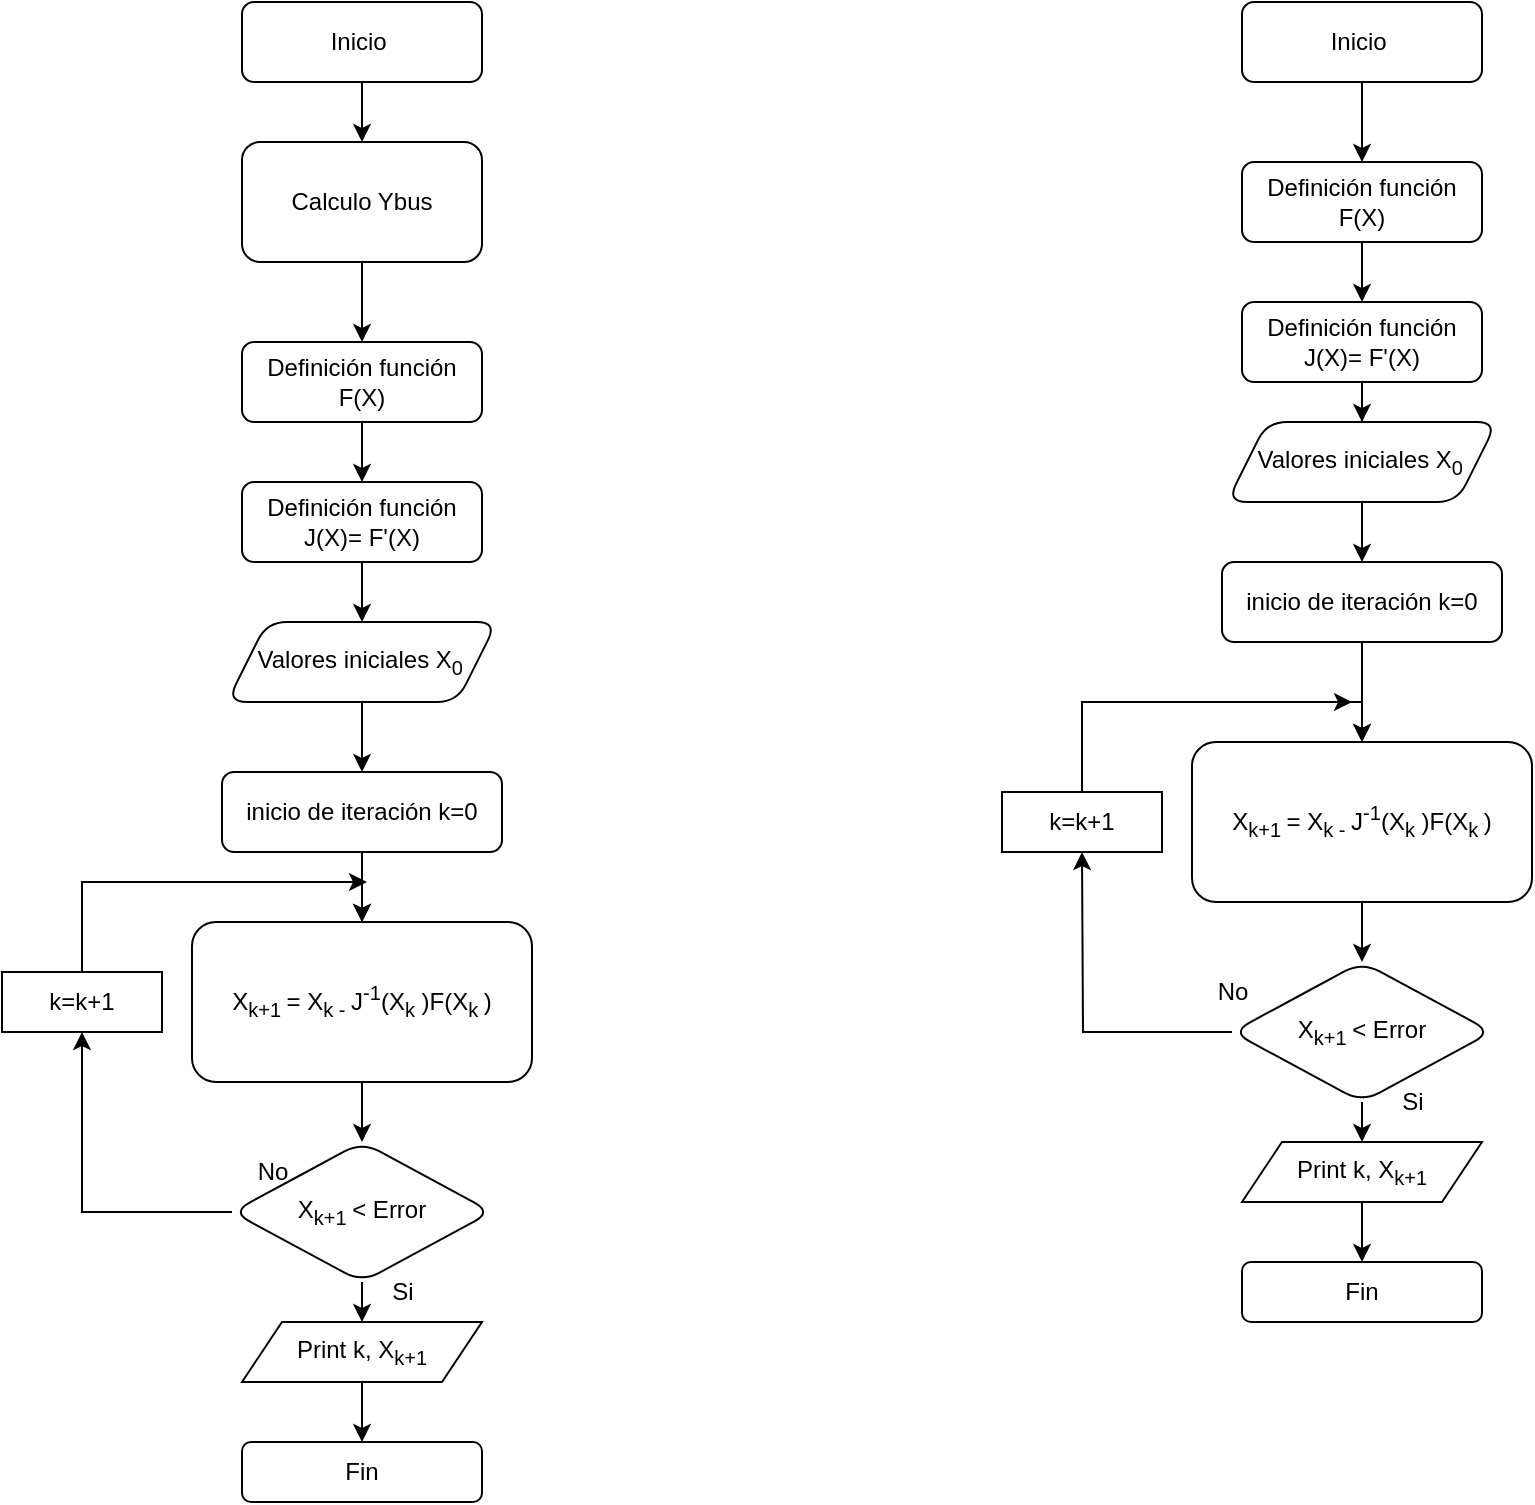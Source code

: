 <mxfile version="24.6.4" type="github">
  <diagram id="C5RBs43oDa-KdzZeNtuy" name="Page-1">
    <mxGraphModel dx="1050" dy="565" grid="1" gridSize="10" guides="1" tooltips="1" connect="1" arrows="1" fold="1" page="1" pageScale="1" pageWidth="827" pageHeight="1169" math="0" shadow="0">
      <root>
        <mxCell id="WIyWlLk6GJQsqaUBKTNV-0" />
        <mxCell id="WIyWlLk6GJQsqaUBKTNV-1" parent="WIyWlLk6GJQsqaUBKTNV-0" />
        <mxCell id="wX5a2SYH3qHlTthoyDLI-11" value="" style="edgeStyle=orthogonalEdgeStyle;rounded=0;orthogonalLoop=1;jettySize=auto;html=1;" edge="1" parent="WIyWlLk6GJQsqaUBKTNV-1" source="WIyWlLk6GJQsqaUBKTNV-3" target="wX5a2SYH3qHlTthoyDLI-10">
          <mxGeometry relative="1" as="geometry" />
        </mxCell>
        <mxCell id="WIyWlLk6GJQsqaUBKTNV-3" value="Inicio&amp;nbsp;" style="rounded=1;whiteSpace=wrap;html=1;fontSize=12;glass=0;strokeWidth=1;shadow=0;" parent="WIyWlLk6GJQsqaUBKTNV-1" vertex="1">
          <mxGeometry x="160" y="20" width="120" height="40" as="geometry" />
        </mxCell>
        <mxCell id="wX5a2SYH3qHlTthoyDLI-24" value="" style="edgeStyle=orthogonalEdgeStyle;rounded=0;orthogonalLoop=1;jettySize=auto;html=1;" edge="1" parent="WIyWlLk6GJQsqaUBKTNV-1" source="wX5a2SYH3qHlTthoyDLI-10">
          <mxGeometry relative="1" as="geometry">
            <mxPoint x="220" y="190" as="targetPoint" />
          </mxGeometry>
        </mxCell>
        <mxCell id="wX5a2SYH3qHlTthoyDLI-10" value="Calculo Ybus" style="whiteSpace=wrap;html=1;rounded=1;glass=0;strokeWidth=1;shadow=0;" vertex="1" parent="WIyWlLk6GJQsqaUBKTNV-1">
          <mxGeometry x="160" y="90" width="120" height="60" as="geometry" />
        </mxCell>
        <mxCell id="wX5a2SYH3qHlTthoyDLI-16" value="" style="edgeStyle=orthogonalEdgeStyle;rounded=0;orthogonalLoop=1;jettySize=auto;html=1;" edge="1" parent="WIyWlLk6GJQsqaUBKTNV-1" source="wX5a2SYH3qHlTthoyDLI-14" target="wX5a2SYH3qHlTthoyDLI-15">
          <mxGeometry relative="1" as="geometry" />
        </mxCell>
        <mxCell id="wX5a2SYH3qHlTthoyDLI-14" value="Inicio&amp;nbsp;" style="rounded=1;whiteSpace=wrap;html=1;fontSize=12;glass=0;strokeWidth=1;shadow=0;" vertex="1" parent="WIyWlLk6GJQsqaUBKTNV-1">
          <mxGeometry x="660" y="20" width="120" height="40" as="geometry" />
        </mxCell>
        <mxCell id="wX5a2SYH3qHlTthoyDLI-18" value="" style="edgeStyle=orthogonalEdgeStyle;rounded=0;orthogonalLoop=1;jettySize=auto;html=1;" edge="1" parent="WIyWlLk6GJQsqaUBKTNV-1" source="wX5a2SYH3qHlTthoyDLI-15" target="wX5a2SYH3qHlTthoyDLI-17">
          <mxGeometry relative="1" as="geometry" />
        </mxCell>
        <mxCell id="wX5a2SYH3qHlTthoyDLI-15" value="Definición función F(X)" style="rounded=1;whiteSpace=wrap;html=1;fontSize=12;glass=0;strokeWidth=1;shadow=0;" vertex="1" parent="WIyWlLk6GJQsqaUBKTNV-1">
          <mxGeometry x="660" y="100" width="120" height="40" as="geometry" />
        </mxCell>
        <mxCell id="wX5a2SYH3qHlTthoyDLI-20" value="" style="edgeStyle=orthogonalEdgeStyle;rounded=0;orthogonalLoop=1;jettySize=auto;html=1;" edge="1" parent="WIyWlLk6GJQsqaUBKTNV-1" source="wX5a2SYH3qHlTthoyDLI-17" target="wX5a2SYH3qHlTthoyDLI-19">
          <mxGeometry relative="1" as="geometry" />
        </mxCell>
        <mxCell id="wX5a2SYH3qHlTthoyDLI-17" value="Definición función J(X)= F&#39;(X)" style="whiteSpace=wrap;html=1;rounded=1;glass=0;strokeWidth=1;shadow=0;" vertex="1" parent="WIyWlLk6GJQsqaUBKTNV-1">
          <mxGeometry x="660" y="170" width="120" height="40" as="geometry" />
        </mxCell>
        <mxCell id="wX5a2SYH3qHlTthoyDLI-22" value="" style="edgeStyle=orthogonalEdgeStyle;rounded=0;orthogonalLoop=1;jettySize=auto;html=1;" edge="1" parent="WIyWlLk6GJQsqaUBKTNV-1" source="wX5a2SYH3qHlTthoyDLI-19" target="wX5a2SYH3qHlTthoyDLI-21">
          <mxGeometry relative="1" as="geometry" />
        </mxCell>
        <mxCell id="wX5a2SYH3qHlTthoyDLI-19" value="Valores iniciales X&lt;sub&gt;0&amp;nbsp;&lt;/sub&gt;" style="shape=parallelogram;perimeter=parallelogramPerimeter;whiteSpace=wrap;html=1;fixedSize=1;rounded=1;glass=0;strokeWidth=1;shadow=0;align=center;" vertex="1" parent="WIyWlLk6GJQsqaUBKTNV-1">
          <mxGeometry x="652.5" y="230" width="135" height="40" as="geometry" />
        </mxCell>
        <mxCell id="wX5a2SYH3qHlTthoyDLI-54" style="edgeStyle=orthogonalEdgeStyle;rounded=0;orthogonalLoop=1;jettySize=auto;html=1;exitX=0.5;exitY=1;exitDx=0;exitDy=0;entryX=0.5;entryY=0;entryDx=0;entryDy=0;" edge="1" parent="WIyWlLk6GJQsqaUBKTNV-1" source="wX5a2SYH3qHlTthoyDLI-21" target="wX5a2SYH3qHlTthoyDLI-28">
          <mxGeometry relative="1" as="geometry" />
        </mxCell>
        <mxCell id="wX5a2SYH3qHlTthoyDLI-21" value="inicio de iteración k=0" style="whiteSpace=wrap;html=1;rounded=1;glass=0;strokeWidth=1;shadow=0;" vertex="1" parent="WIyWlLk6GJQsqaUBKTNV-1">
          <mxGeometry x="650" y="300" width="140" height="40" as="geometry" />
        </mxCell>
        <mxCell id="wX5a2SYH3qHlTthoyDLI-32" value="" style="edgeStyle=orthogonalEdgeStyle;rounded=0;orthogonalLoop=1;jettySize=auto;html=1;" edge="1" parent="WIyWlLk6GJQsqaUBKTNV-1" source="wX5a2SYH3qHlTthoyDLI-28" target="wX5a2SYH3qHlTthoyDLI-31">
          <mxGeometry relative="1" as="geometry" />
        </mxCell>
        <mxCell id="wX5a2SYH3qHlTthoyDLI-28" value="&lt;span style=&quot;font-size: 12px;&quot;&gt;X&lt;/span&gt;&lt;sub&gt;k+1&amp;nbsp;&lt;/sub&gt;= X&lt;sub&gt;k - &lt;/sub&gt;J&lt;sup&gt;-1&lt;/sup&gt;(X&lt;sub&gt;k&lt;/sub&gt;&amp;nbsp;)F(X&lt;sub&gt;k&amp;nbsp;&lt;/sub&gt;)" style="whiteSpace=wrap;html=1;rounded=1;glass=0;strokeWidth=1;shadow=0;" vertex="1" parent="WIyWlLk6GJQsqaUBKTNV-1">
          <mxGeometry x="635" y="390" width="170" height="80" as="geometry" />
        </mxCell>
        <mxCell id="wX5a2SYH3qHlTthoyDLI-43" style="edgeStyle=orthogonalEdgeStyle;rounded=0;orthogonalLoop=1;jettySize=auto;html=1;exitX=0;exitY=0.5;exitDx=0;exitDy=0;entryX=0.5;entryY=1;entryDx=0;entryDy=0;" edge="1" parent="WIyWlLk6GJQsqaUBKTNV-1" source="wX5a2SYH3qHlTthoyDLI-31">
          <mxGeometry relative="1" as="geometry">
            <mxPoint x="580" y="445" as="targetPoint" />
          </mxGeometry>
        </mxCell>
        <mxCell id="wX5a2SYH3qHlTthoyDLI-51" style="edgeStyle=orthogonalEdgeStyle;rounded=0;orthogonalLoop=1;jettySize=auto;html=1;exitX=0.5;exitY=1;exitDx=0;exitDy=0;entryX=0.5;entryY=0;entryDx=0;entryDy=0;" edge="1" parent="WIyWlLk6GJQsqaUBKTNV-1" source="wX5a2SYH3qHlTthoyDLI-31" target="wX5a2SYH3qHlTthoyDLI-49">
          <mxGeometry relative="1" as="geometry" />
        </mxCell>
        <mxCell id="wX5a2SYH3qHlTthoyDLI-31" value="X&lt;sub&gt;k+1 &lt;/sub&gt;&amp;lt; Error" style="rhombus;whiteSpace=wrap;html=1;rounded=1;glass=0;strokeWidth=1;shadow=0;" vertex="1" parent="WIyWlLk6GJQsqaUBKTNV-1">
          <mxGeometry x="655" y="500" width="130" height="70" as="geometry" />
        </mxCell>
        <mxCell id="wX5a2SYH3qHlTthoyDLI-53" style="edgeStyle=orthogonalEdgeStyle;rounded=0;orthogonalLoop=1;jettySize=auto;html=1;exitX=0.5;exitY=0;exitDx=0;exitDy=0;entryX=0.5;entryY=0;entryDx=0;entryDy=0;" edge="1" parent="WIyWlLk6GJQsqaUBKTNV-1" target="wX5a2SYH3qHlTthoyDLI-28">
          <mxGeometry relative="1" as="geometry">
            <mxPoint x="580" y="415" as="sourcePoint" />
            <Array as="points">
              <mxPoint x="580" y="370" />
              <mxPoint x="720" y="370" />
            </Array>
          </mxGeometry>
        </mxCell>
        <mxCell id="wX5a2SYH3qHlTthoyDLI-40" value="k=k+1" style="whiteSpace=wrap;html=1;" vertex="1" parent="WIyWlLk6GJQsqaUBKTNV-1">
          <mxGeometry x="540" y="415" width="80" height="30" as="geometry" />
        </mxCell>
        <mxCell id="wX5a2SYH3qHlTthoyDLI-47" value="" style="endArrow=classic;html=1;rounded=0;" edge="1" parent="WIyWlLk6GJQsqaUBKTNV-1">
          <mxGeometry width="50" height="50" relative="1" as="geometry">
            <mxPoint x="620" y="370" as="sourcePoint" />
            <mxPoint x="715" y="370" as="targetPoint" />
          </mxGeometry>
        </mxCell>
        <mxCell id="wX5a2SYH3qHlTthoyDLI-48" value="No" style="text;html=1;align=center;verticalAlign=middle;resizable=0;points=[];autosize=1;strokeColor=none;fillColor=none;" vertex="1" parent="WIyWlLk6GJQsqaUBKTNV-1">
          <mxGeometry x="635" y="500" width="40" height="30" as="geometry" />
        </mxCell>
        <mxCell id="wX5a2SYH3qHlTthoyDLI-52" style="edgeStyle=orthogonalEdgeStyle;rounded=0;orthogonalLoop=1;jettySize=auto;html=1;exitX=0.5;exitY=1;exitDx=0;exitDy=0;entryX=0.5;entryY=0;entryDx=0;entryDy=0;" edge="1" parent="WIyWlLk6GJQsqaUBKTNV-1" source="wX5a2SYH3qHlTthoyDLI-49" target="wX5a2SYH3qHlTthoyDLI-50">
          <mxGeometry relative="1" as="geometry" />
        </mxCell>
        <mxCell id="wX5a2SYH3qHlTthoyDLI-49" value="Print k, &lt;span style=&quot;text-wrap: nowrap;&quot;&gt;X&lt;sub&gt;k+1&lt;/sub&gt;&lt;/span&gt;" style="shape=parallelogram;perimeter=parallelogramPerimeter;whiteSpace=wrap;html=1;fixedSize=1;" vertex="1" parent="WIyWlLk6GJQsqaUBKTNV-1">
          <mxGeometry x="660" y="590" width="120" height="30" as="geometry" />
        </mxCell>
        <mxCell id="wX5a2SYH3qHlTthoyDLI-50" value="Fin" style="rounded=1;whiteSpace=wrap;html=1;" vertex="1" parent="WIyWlLk6GJQsqaUBKTNV-1">
          <mxGeometry x="660" y="650" width="120" height="30" as="geometry" />
        </mxCell>
        <mxCell id="wX5a2SYH3qHlTthoyDLI-55" value="Si" style="text;html=1;align=center;verticalAlign=middle;resizable=0;points=[];autosize=1;strokeColor=none;fillColor=none;" vertex="1" parent="WIyWlLk6GJQsqaUBKTNV-1">
          <mxGeometry x="730" y="555" width="30" height="30" as="geometry" />
        </mxCell>
        <mxCell id="wX5a2SYH3qHlTthoyDLI-56" value="" style="edgeStyle=orthogonalEdgeStyle;rounded=0;orthogonalLoop=1;jettySize=auto;html=1;" edge="1" parent="WIyWlLk6GJQsqaUBKTNV-1" source="wX5a2SYH3qHlTthoyDLI-57" target="wX5a2SYH3qHlTthoyDLI-59">
          <mxGeometry relative="1" as="geometry" />
        </mxCell>
        <mxCell id="wX5a2SYH3qHlTthoyDLI-57" value="Definición función F(X)" style="rounded=1;whiteSpace=wrap;html=1;fontSize=12;glass=0;strokeWidth=1;shadow=0;" vertex="1" parent="WIyWlLk6GJQsqaUBKTNV-1">
          <mxGeometry x="160" y="190" width="120" height="40" as="geometry" />
        </mxCell>
        <mxCell id="wX5a2SYH3qHlTthoyDLI-58" value="" style="edgeStyle=orthogonalEdgeStyle;rounded=0;orthogonalLoop=1;jettySize=auto;html=1;" edge="1" parent="WIyWlLk6GJQsqaUBKTNV-1" source="wX5a2SYH3qHlTthoyDLI-59" target="wX5a2SYH3qHlTthoyDLI-61">
          <mxGeometry relative="1" as="geometry" />
        </mxCell>
        <mxCell id="wX5a2SYH3qHlTthoyDLI-59" value="Definición función J(X)= F&#39;(X)" style="whiteSpace=wrap;html=1;rounded=1;glass=0;strokeWidth=1;shadow=0;" vertex="1" parent="WIyWlLk6GJQsqaUBKTNV-1">
          <mxGeometry x="160" y="260" width="120" height="40" as="geometry" />
        </mxCell>
        <mxCell id="wX5a2SYH3qHlTthoyDLI-60" value="" style="edgeStyle=orthogonalEdgeStyle;rounded=0;orthogonalLoop=1;jettySize=auto;html=1;" edge="1" parent="WIyWlLk6GJQsqaUBKTNV-1" source="wX5a2SYH3qHlTthoyDLI-61" target="wX5a2SYH3qHlTthoyDLI-63">
          <mxGeometry relative="1" as="geometry" />
        </mxCell>
        <mxCell id="wX5a2SYH3qHlTthoyDLI-61" value="Valores iniciales X&lt;sub&gt;0&amp;nbsp;&lt;/sub&gt;" style="shape=parallelogram;perimeter=parallelogramPerimeter;whiteSpace=wrap;html=1;fixedSize=1;rounded=1;glass=0;strokeWidth=1;shadow=0;align=center;" vertex="1" parent="WIyWlLk6GJQsqaUBKTNV-1">
          <mxGeometry x="152.5" y="330" width="135" height="40" as="geometry" />
        </mxCell>
        <mxCell id="wX5a2SYH3qHlTthoyDLI-62" style="edgeStyle=orthogonalEdgeStyle;rounded=0;orthogonalLoop=1;jettySize=auto;html=1;exitX=0.5;exitY=1;exitDx=0;exitDy=0;entryX=0.5;entryY=0;entryDx=0;entryDy=0;" edge="1" parent="WIyWlLk6GJQsqaUBKTNV-1" source="wX5a2SYH3qHlTthoyDLI-63" target="wX5a2SYH3qHlTthoyDLI-65">
          <mxGeometry relative="1" as="geometry" />
        </mxCell>
        <mxCell id="wX5a2SYH3qHlTthoyDLI-63" value="inicio de iteración k=0" style="whiteSpace=wrap;html=1;rounded=1;glass=0;strokeWidth=1;shadow=0;" vertex="1" parent="WIyWlLk6GJQsqaUBKTNV-1">
          <mxGeometry x="150" y="405" width="140" height="40" as="geometry" />
        </mxCell>
        <mxCell id="wX5a2SYH3qHlTthoyDLI-64" value="" style="edgeStyle=orthogonalEdgeStyle;rounded=0;orthogonalLoop=1;jettySize=auto;html=1;" edge="1" parent="WIyWlLk6GJQsqaUBKTNV-1" source="wX5a2SYH3qHlTthoyDLI-65" target="wX5a2SYH3qHlTthoyDLI-68">
          <mxGeometry relative="1" as="geometry" />
        </mxCell>
        <mxCell id="wX5a2SYH3qHlTthoyDLI-65" value="&lt;span style=&quot;font-size: 12px;&quot;&gt;X&lt;/span&gt;&lt;sub&gt;k+1&amp;nbsp;&lt;/sub&gt;= X&lt;sub&gt;k - &lt;/sub&gt;J&lt;sup&gt;-1&lt;/sup&gt;(X&lt;sub&gt;k&lt;/sub&gt;&amp;nbsp;)F(X&lt;sub&gt;k&amp;nbsp;&lt;/sub&gt;)" style="whiteSpace=wrap;html=1;rounded=1;glass=0;strokeWidth=1;shadow=0;" vertex="1" parent="WIyWlLk6GJQsqaUBKTNV-1">
          <mxGeometry x="135" y="480" width="170" height="80" as="geometry" />
        </mxCell>
        <mxCell id="wX5a2SYH3qHlTthoyDLI-66" style="edgeStyle=orthogonalEdgeStyle;rounded=0;orthogonalLoop=1;jettySize=auto;html=1;exitX=0;exitY=0.5;exitDx=0;exitDy=0;entryX=0.5;entryY=1;entryDx=0;entryDy=0;" edge="1" parent="WIyWlLk6GJQsqaUBKTNV-1" source="wX5a2SYH3qHlTthoyDLI-68" target="wX5a2SYH3qHlTthoyDLI-70">
          <mxGeometry relative="1" as="geometry" />
        </mxCell>
        <mxCell id="wX5a2SYH3qHlTthoyDLI-67" style="edgeStyle=orthogonalEdgeStyle;rounded=0;orthogonalLoop=1;jettySize=auto;html=1;exitX=0.5;exitY=1;exitDx=0;exitDy=0;entryX=0.5;entryY=0;entryDx=0;entryDy=0;" edge="1" parent="WIyWlLk6GJQsqaUBKTNV-1" source="wX5a2SYH3qHlTthoyDLI-68" target="wX5a2SYH3qHlTthoyDLI-74">
          <mxGeometry relative="1" as="geometry" />
        </mxCell>
        <mxCell id="wX5a2SYH3qHlTthoyDLI-68" value="X&lt;sub&gt;k+1 &lt;/sub&gt;&amp;lt; Error" style="rhombus;whiteSpace=wrap;html=1;rounded=1;glass=0;strokeWidth=1;shadow=0;" vertex="1" parent="WIyWlLk6GJQsqaUBKTNV-1">
          <mxGeometry x="155" y="590" width="130" height="70" as="geometry" />
        </mxCell>
        <mxCell id="wX5a2SYH3qHlTthoyDLI-69" style="edgeStyle=orthogonalEdgeStyle;rounded=0;orthogonalLoop=1;jettySize=auto;html=1;exitX=0.5;exitY=0;exitDx=0;exitDy=0;entryX=0.5;entryY=0;entryDx=0;entryDy=0;" edge="1" parent="WIyWlLk6GJQsqaUBKTNV-1" source="wX5a2SYH3qHlTthoyDLI-70" target="wX5a2SYH3qHlTthoyDLI-65">
          <mxGeometry relative="1" as="geometry" />
        </mxCell>
        <mxCell id="wX5a2SYH3qHlTthoyDLI-70" value="k=k+1" style="whiteSpace=wrap;html=1;" vertex="1" parent="WIyWlLk6GJQsqaUBKTNV-1">
          <mxGeometry x="40" y="505" width="80" height="30" as="geometry" />
        </mxCell>
        <mxCell id="wX5a2SYH3qHlTthoyDLI-71" value="" style="endArrow=classic;html=1;rounded=0;" edge="1" parent="WIyWlLk6GJQsqaUBKTNV-1">
          <mxGeometry width="50" height="50" relative="1" as="geometry">
            <mxPoint x="127.5" y="460" as="sourcePoint" />
            <mxPoint x="222.5" y="460" as="targetPoint" />
          </mxGeometry>
        </mxCell>
        <mxCell id="wX5a2SYH3qHlTthoyDLI-72" value="No" style="text;html=1;align=center;verticalAlign=middle;resizable=0;points=[];autosize=1;strokeColor=none;fillColor=none;" vertex="1" parent="WIyWlLk6GJQsqaUBKTNV-1">
          <mxGeometry x="155" y="590" width="40" height="30" as="geometry" />
        </mxCell>
        <mxCell id="wX5a2SYH3qHlTthoyDLI-73" style="edgeStyle=orthogonalEdgeStyle;rounded=0;orthogonalLoop=1;jettySize=auto;html=1;exitX=0.5;exitY=1;exitDx=0;exitDy=0;entryX=0.5;entryY=0;entryDx=0;entryDy=0;" edge="1" parent="WIyWlLk6GJQsqaUBKTNV-1" source="wX5a2SYH3qHlTthoyDLI-74" target="wX5a2SYH3qHlTthoyDLI-75">
          <mxGeometry relative="1" as="geometry" />
        </mxCell>
        <mxCell id="wX5a2SYH3qHlTthoyDLI-74" value="Print k, &lt;span style=&quot;text-wrap: nowrap;&quot;&gt;X&lt;sub&gt;k+1&lt;/sub&gt;&lt;/span&gt;" style="shape=parallelogram;perimeter=parallelogramPerimeter;whiteSpace=wrap;html=1;fixedSize=1;" vertex="1" parent="WIyWlLk6GJQsqaUBKTNV-1">
          <mxGeometry x="160" y="680" width="120" height="30" as="geometry" />
        </mxCell>
        <mxCell id="wX5a2SYH3qHlTthoyDLI-75" value="Fin" style="rounded=1;whiteSpace=wrap;html=1;" vertex="1" parent="WIyWlLk6GJQsqaUBKTNV-1">
          <mxGeometry x="160" y="740" width="120" height="30" as="geometry" />
        </mxCell>
        <mxCell id="wX5a2SYH3qHlTthoyDLI-76" value="Si" style="text;html=1;align=center;verticalAlign=middle;resizable=0;points=[];autosize=1;strokeColor=none;fillColor=none;" vertex="1" parent="WIyWlLk6GJQsqaUBKTNV-1">
          <mxGeometry x="225" y="650" width="30" height="30" as="geometry" />
        </mxCell>
      </root>
    </mxGraphModel>
  </diagram>
</mxfile>
